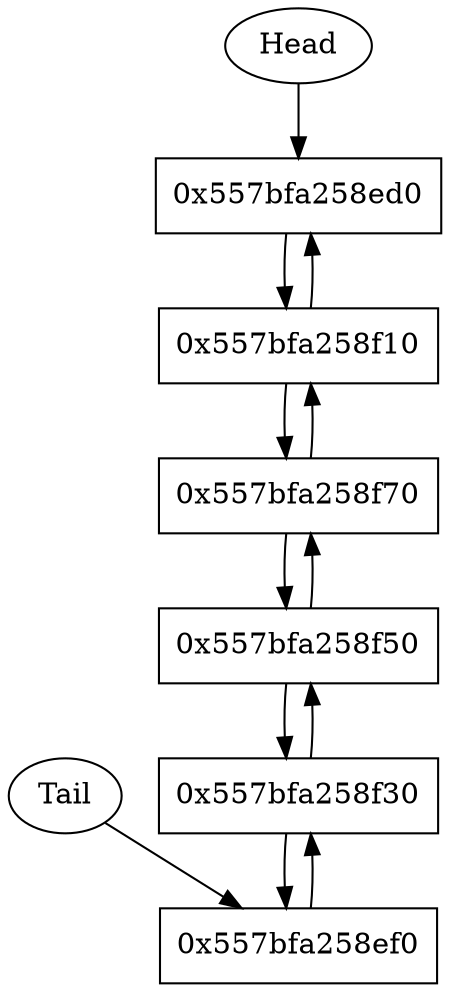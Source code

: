 digraph {
node0x557bfa258ed0[label="0x557bfa258ed0",shape=box];
node0x557bfa258f10[label="0x557bfa258f10",shape=box];
node0x557bfa258ed0 -> node0x557bfa258f10;
node0x557bfa258f10 -> node0x557bfa258ed0;
node0x557bfa258f70[label="0x557bfa258f70",shape=box];
node0x557bfa258f10 -> node0x557bfa258f70;
node0x557bfa258f70 -> node0x557bfa258f10;
node0x557bfa258f50[label="0x557bfa258f50",shape=box];
node0x557bfa258f70 -> node0x557bfa258f50;
node0x557bfa258f50 -> node0x557bfa258f70;
node0x557bfa258f30[label="0x557bfa258f30",shape=box];
node0x557bfa258f50 -> node0x557bfa258f30;
node0x557bfa258f30 -> node0x557bfa258f50;
node0x557bfa258ef0[label="0x557bfa258ef0",shape=box];
node0x557bfa258f30 -> node0x557bfa258ef0;
node0x557bfa258ef0 -> node0x557bfa258f30;
Head -> node0x557bfa258ed0;
Tail -> node0x557bfa258ef0;
}
